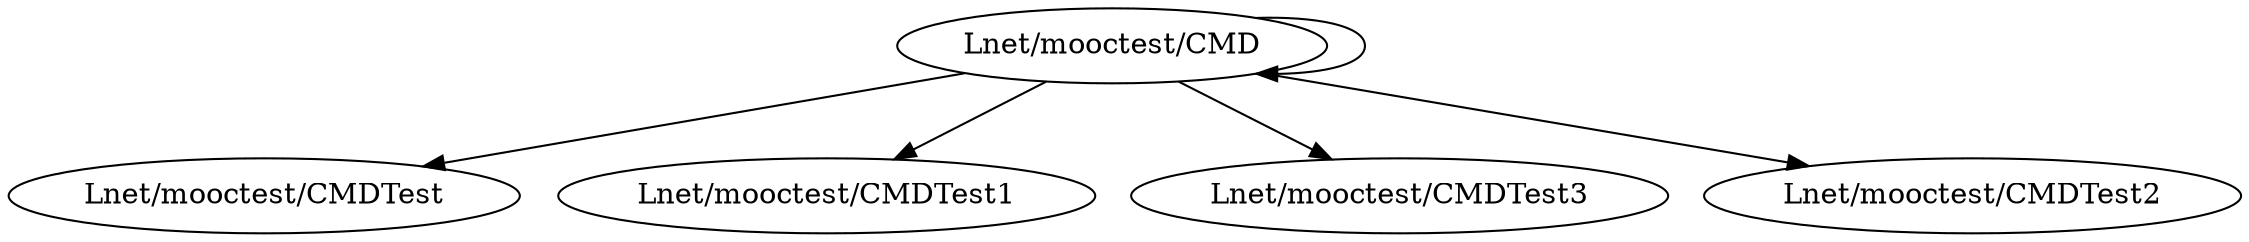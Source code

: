 digraph class {
    "Lnet/mooctest/CMD" -> "Lnet/mooctest/CMDTest";
    "Lnet/mooctest/CMD" -> "Lnet/mooctest/CMDTest1";
    "Lnet/mooctest/CMD" -> "Lnet/mooctest/CMD";
    "Lnet/mooctest/CMD" -> "Lnet/mooctest/CMDTest3";
    "Lnet/mooctest/CMD" -> "Lnet/mooctest/CMDTest2";
}
